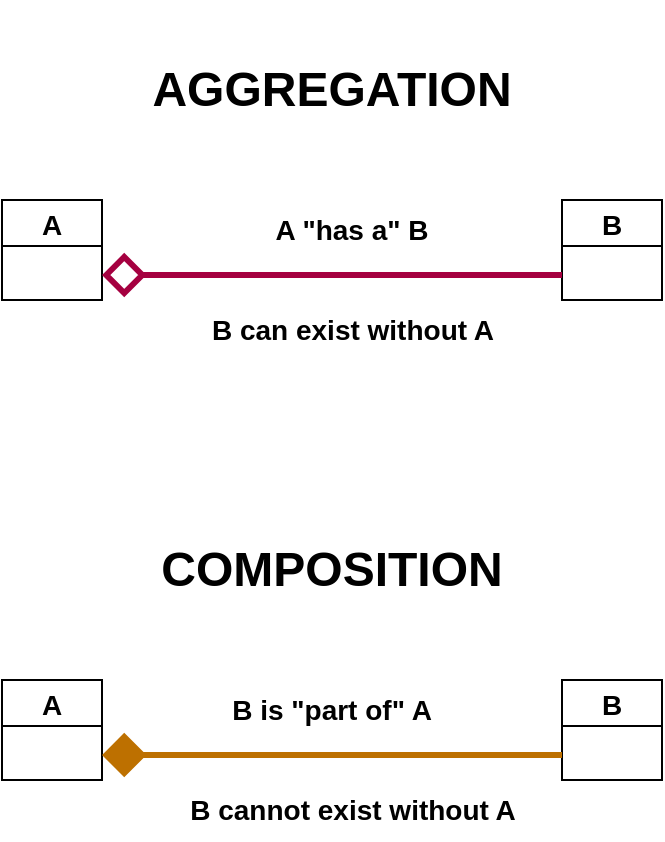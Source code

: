 <mxfile>
    <diagram id="ZsMa8KtHg-nLI0eZkou_" name="Page-1">
        <mxGraphModel dx="647" dy="489" grid="0" gridSize="10" guides="1" tooltips="1" connect="1" arrows="1" fold="1" page="1" pageScale="1" pageWidth="850" pageHeight="1100" math="0" shadow="0">
            <root>
                <mxCell id="0"/>
                <mxCell id="1" parent="0"/>
                <mxCell id="_N2Qj6Bj3DPp0mn3aGor-1" value="A" style="swimlane;fontStyle=1;startSize=23;fontSize=14;" vertex="1" parent="1">
                    <mxGeometry x="235" y="120" width="50" height="50" as="geometry"/>
                </mxCell>
                <mxCell id="_N2Qj6Bj3DPp0mn3aGor-2" value="B" style="swimlane;fontStyle=1;fontSize=14;" vertex="1" parent="1">
                    <mxGeometry x="515" y="120" width="50" height="50" as="geometry"/>
                </mxCell>
                <mxCell id="_N2Qj6Bj3DPp0mn3aGor-4" value="&lt;b&gt;A &quot;has a&quot; B&lt;/b&gt;" style="text;html=1;strokeColor=none;fillColor=none;align=center;verticalAlign=middle;whiteSpace=wrap;rounded=0;fontSize=14;" vertex="1" parent="1">
                    <mxGeometry x="340" y="120" width="140" height="30" as="geometry"/>
                </mxCell>
                <mxCell id="_N2Qj6Bj3DPp0mn3aGor-5" value="&lt;b&gt;&lt;font style=&quot;font-size: 24px;&quot;&gt;AGGREGATION&lt;/font&gt;&lt;/b&gt;" style="text;html=1;strokeColor=none;fillColor=none;align=center;verticalAlign=middle;whiteSpace=wrap;rounded=0;fontSize=14;rotation=0;" vertex="1" parent="1">
                    <mxGeometry x="260" y="20" width="280" height="90" as="geometry"/>
                </mxCell>
                <mxCell id="_N2Qj6Bj3DPp0mn3aGor-6" value="" style="endArrow=diamond;html=1;entryX=1;entryY=0.75;entryDx=0;entryDy=0;exitX=0;exitY=0.75;exitDx=0;exitDy=0;strokeWidth=3;endFill=0;endSize=15;startSize=0;rounded=0;fillColor=#d80073;strokeColor=#A50040;" edge="1" parent="1" source="_N2Qj6Bj3DPp0mn3aGor-2" target="_N2Qj6Bj3DPp0mn3aGor-1">
                    <mxGeometry width="50" height="50" relative="1" as="geometry">
                        <mxPoint x="400" y="290" as="sourcePoint"/>
                        <mxPoint x="450" y="240" as="targetPoint"/>
                    </mxGeometry>
                </mxCell>
                <mxCell id="_N2Qj6Bj3DPp0mn3aGor-7" value="&lt;b&gt;&lt;font style=&quot;font-size: 14px;&quot;&gt;B can exist without A&lt;/font&gt;&lt;/b&gt;" style="text;html=1;align=center;verticalAlign=middle;resizable=0;points=[];autosize=1;strokeColor=none;fillColor=none;" vertex="1" parent="1">
                    <mxGeometry x="330" y="170" width="160" height="30" as="geometry"/>
                </mxCell>
                <mxCell id="_N2Qj6Bj3DPp0mn3aGor-8" value="A" style="swimlane;fontStyle=1;startSize=23;fontSize=14;" vertex="1" parent="1">
                    <mxGeometry x="235" y="360" width="50" height="50" as="geometry"/>
                </mxCell>
                <mxCell id="_N2Qj6Bj3DPp0mn3aGor-9" value="B" style="swimlane;fontStyle=1;fontSize=14;" vertex="1" parent="1">
                    <mxGeometry x="515" y="360" width="50" height="50" as="geometry"/>
                </mxCell>
                <mxCell id="_N2Qj6Bj3DPp0mn3aGor-10" value="&lt;b&gt;B is &quot;part of&quot; A&lt;/b&gt;" style="text;html=1;strokeColor=none;fillColor=none;align=center;verticalAlign=middle;whiteSpace=wrap;rounded=0;fontSize=14;" vertex="1" parent="1">
                    <mxGeometry x="330" y="360" width="140" height="30" as="geometry"/>
                </mxCell>
                <mxCell id="_N2Qj6Bj3DPp0mn3aGor-11" value="&lt;b&gt;&lt;font style=&quot;font-size: 24px;&quot;&gt;COMPOSITION&lt;/font&gt;&lt;/b&gt;" style="text;html=1;strokeColor=none;fillColor=none;align=center;verticalAlign=middle;whiteSpace=wrap;rounded=0;fontSize=14;rotation=0;" vertex="1" parent="1">
                    <mxGeometry x="260" y="260" width="280" height="90" as="geometry"/>
                </mxCell>
                <mxCell id="_N2Qj6Bj3DPp0mn3aGor-12" value="" style="endArrow=diamond;html=1;entryX=1;entryY=0.75;entryDx=0;entryDy=0;exitX=0;exitY=0.75;exitDx=0;exitDy=0;strokeWidth=3;endFill=1;endSize=15;startSize=0;rounded=0;fillColor=#f0a30a;strokeColor=#BD7000;" edge="1" parent="1" source="_N2Qj6Bj3DPp0mn3aGor-9" target="_N2Qj6Bj3DPp0mn3aGor-8">
                    <mxGeometry width="50" height="50" relative="1" as="geometry">
                        <mxPoint x="400" y="530" as="sourcePoint"/>
                        <mxPoint x="450" y="480" as="targetPoint"/>
                    </mxGeometry>
                </mxCell>
                <mxCell id="_N2Qj6Bj3DPp0mn3aGor-13" value="&lt;b&gt;&lt;font style=&quot;font-size: 14px;&quot;&gt;B cannot exist without A&lt;/font&gt;&lt;/b&gt;" style="text;html=1;align=center;verticalAlign=middle;resizable=0;points=[];autosize=1;strokeColor=none;fillColor=none;" vertex="1" parent="1">
                    <mxGeometry x="315" y="410" width="190" height="30" as="geometry"/>
                </mxCell>
            </root>
        </mxGraphModel>
    </diagram>
</mxfile>